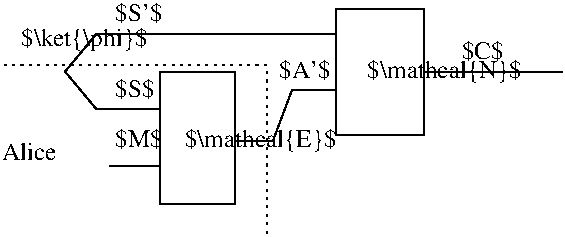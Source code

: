 #FIG 3.2  Produced by xfig version 3.2.5-alpha5
Portrait
Center
Metric
A4      
100.00
Single
-2
1200 2
2 1 0 1 0 7 50 -1 -1 0.000 0 0 -1 0 0 2
	 2745 2835 3105 2835
2 2 0 1 0 7 50 -1 -1 0.000 0 0 -1 0 0 5
	 3105 2160 3645 2160 3645 3105 3105 3105 3105 2160
2 1 0 1 0 7 50 -1 -1 0.000 0 0 -1 0 0 5
	 3105 2430 2655 2430 2430 2160 2655 1890 4365 1890
2 2 0 1 0 7 50 -1 -1 0.000 0 0 -1 0 0 5
	 4365 1710 4995 1710 4995 2610 4365 2610 4365 1710
2 1 0 1 0 7 50 -1 -1 0.000 0 0 -1 0 0 4
	 3645 2655 3915 2655 4050 2295 4365 2295
2 1 0 1 0 7 50 -1 -1 0.000 0 0 -1 0 0 2
	 4995 2160 5985 2160
2 1 2 1 0 7 50 -1 -1 3.000 0 0 -1 0 0 3
	 1980 2115 3870 2115 3870 3330
4 0 0 50 -1 0 12 0.0000 2 165 390 2790 2700 $M$\001
4 0 0 50 -1 0 12 0.0000 2 195 1215 3285 2700 $\\mathcal{E}$\001
4 0 0 50 -1 0 12 0.0000 2 165 315 2790 2340 $S$\001
4 0 0 50 -1 0 12 0.0000 2 165 345 2790 1800 $S'$\001
4 0 0 50 -1 0 12 0.0000 2 165 375 3960 2205 $A'$\001
4 0 0 50 -1 0 12 0.0000 2 195 1230 4590 2205 $\\mathcal{N}$\001
4 0 0 50 -1 0 12 0.0000 2 165 345 5265 2070 $C$\001
4 0 0 50 -1 0 12 0.0000 2 135 435 1980 2790 Alice\001
4 0 0 50 -1 0 12 0.0000 2 195 1035 2115 1980 $\\ket{\\phi}$\001
